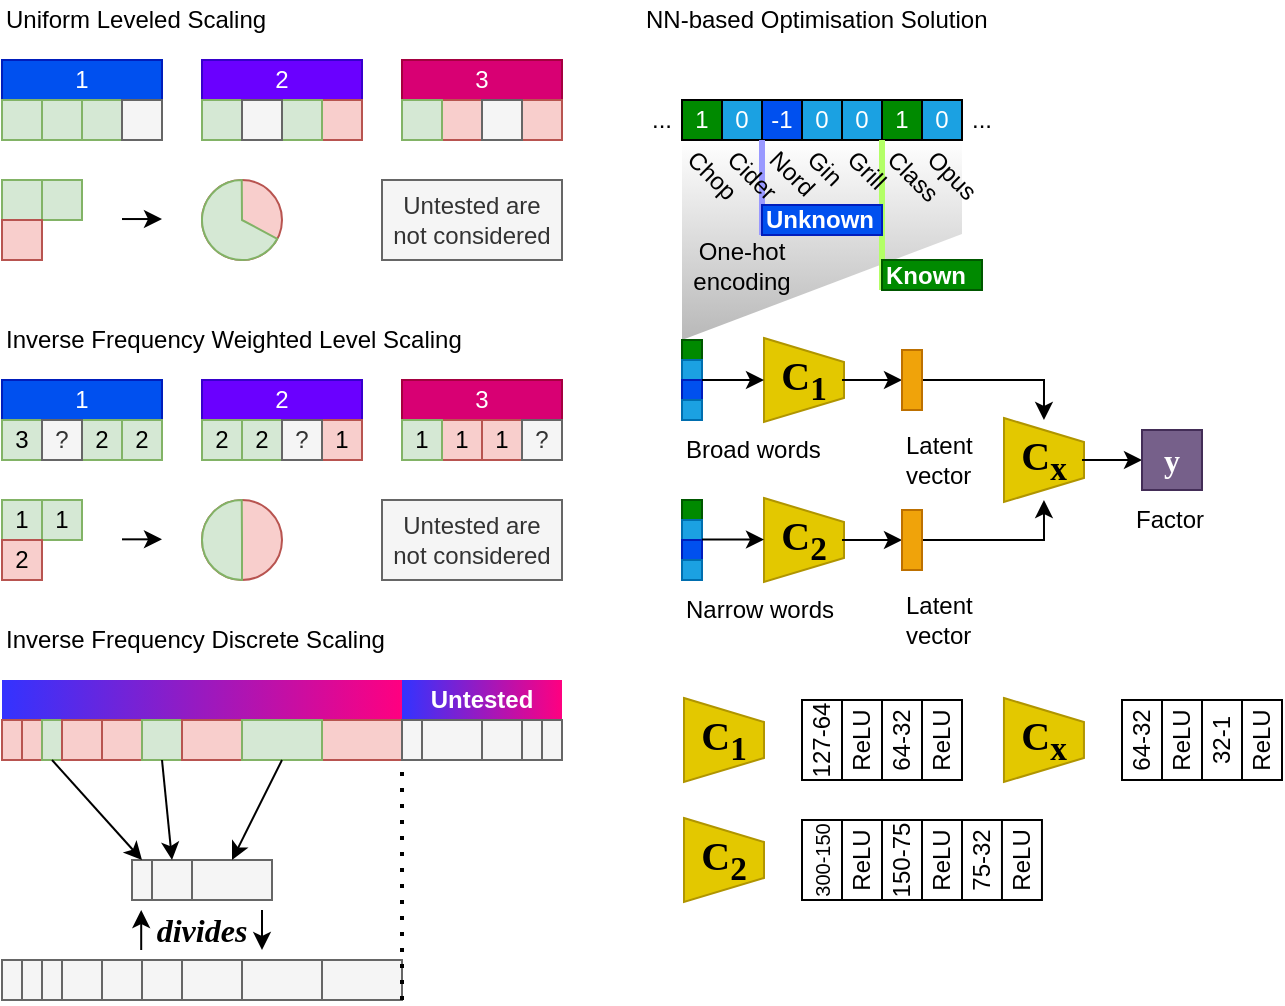 <mxfile version="24.6.4" type="device">
  <diagram name="第 1 页" id="KG_1584yeeTxQOkkxCXQ">
    <mxGraphModel dx="920" dy="827" grid="1" gridSize="10" guides="1" tooltips="1" connect="1" arrows="1" fold="1" page="1" pageScale="1" pageWidth="827" pageHeight="1169" math="0" shadow="0">
      <root>
        <mxCell id="0" />
        <mxCell id="1" parent="0" />
        <mxCell id="JJSterIucT6LG__u00xh-39" value="" style="shape=manualInput;whiteSpace=wrap;html=1;size=53;direction=west;fillColor=default;strokeColor=none;fillStyle=dots;gradientColor=#b8b8b8;gradientDirection=north;" vertex="1" parent="1">
          <mxGeometry x="360" y="80" width="140" height="100" as="geometry" />
        </mxCell>
        <mxCell id="JJSterIucT6LG__u00xh-21" value="" style="rounded=0;whiteSpace=wrap;html=1;gradientColor=#FF0080;gradientDirection=east;fillColor=#3333FF;strokeColor=none;" vertex="1" parent="1">
          <mxGeometry x="220" y="350" width="80" height="20" as="geometry" />
        </mxCell>
        <mxCell id="GWCFRqCWKiFgRtvKcvF--1" value="1" style="rounded=0;whiteSpace=wrap;html=1;fillColor=#0050ef;strokeColor=#001DBC;fontColor=#ffffff;" parent="1" vertex="1">
          <mxGeometry x="20" y="40" width="80" height="20" as="geometry" />
        </mxCell>
        <mxCell id="GWCFRqCWKiFgRtvKcvF--2" value="2" style="rounded=0;whiteSpace=wrap;html=1;fillColor=#6a00ff;strokeColor=#3700CC;fontColor=#ffffff;" parent="1" vertex="1">
          <mxGeometry x="120" y="40" width="80" height="20" as="geometry" />
        </mxCell>
        <mxCell id="GWCFRqCWKiFgRtvKcvF--3" value="3" style="rounded=0;whiteSpace=wrap;html=1;fillColor=#d80073;strokeColor=#A50040;fontColor=#ffffff;" parent="1" vertex="1">
          <mxGeometry x="220" y="40" width="80" height="20" as="geometry" />
        </mxCell>
        <mxCell id="GWCFRqCWKiFgRtvKcvF--4" value="" style="rounded=0;whiteSpace=wrap;html=1;fillColor=#f8cecc;strokeColor=#b85450;" parent="1" vertex="1">
          <mxGeometry x="240" y="60" width="20" height="20" as="geometry" />
        </mxCell>
        <mxCell id="GWCFRqCWKiFgRtvKcvF--6" value="" style="rounded=0;whiteSpace=wrap;html=1;fillColor=#d5e8d4;strokeColor=#82b366;" parent="1" vertex="1">
          <mxGeometry x="20" y="60" width="20" height="20" as="geometry" />
        </mxCell>
        <mxCell id="GWCFRqCWKiFgRtvKcvF--7" value="" style="rounded=0;whiteSpace=wrap;html=1;fillColor=#d5e8d4;strokeColor=#82b366;" parent="1" vertex="1">
          <mxGeometry x="220" y="60" width="20" height="20" as="geometry" />
        </mxCell>
        <mxCell id="GWCFRqCWKiFgRtvKcvF--8" value="" style="rounded=0;whiteSpace=wrap;html=1;fillColor=#f8cecc;strokeColor=#b85450;" parent="1" vertex="1">
          <mxGeometry x="180" y="60" width="20" height="20" as="geometry" />
        </mxCell>
        <mxCell id="GWCFRqCWKiFgRtvKcvF--9" value="" style="rounded=0;whiteSpace=wrap;html=1;fillColor=#d5e8d4;strokeColor=#82b366;" parent="1" vertex="1">
          <mxGeometry x="120" y="60" width="20" height="20" as="geometry" />
        </mxCell>
        <mxCell id="GWCFRqCWKiFgRtvKcvF--10" value="" style="rounded=0;whiteSpace=wrap;html=1;fillColor=#d5e8d4;strokeColor=#82b366;" parent="1" vertex="1">
          <mxGeometry x="160" y="60" width="20" height="20" as="geometry" />
        </mxCell>
        <mxCell id="GWCFRqCWKiFgRtvKcvF--12" value="" style="rounded=0;whiteSpace=wrap;html=1;fillColor=#f8cecc;strokeColor=#b85450;" parent="1" vertex="1">
          <mxGeometry x="280" y="60" width="20" height="20" as="geometry" />
        </mxCell>
        <mxCell id="GWCFRqCWKiFgRtvKcvF--13" value="" style="rounded=0;whiteSpace=wrap;html=1;fillColor=#d5e8d4;strokeColor=#82b366;" parent="1" vertex="1">
          <mxGeometry x="40" y="60" width="20" height="20" as="geometry" />
        </mxCell>
        <mxCell id="GWCFRqCWKiFgRtvKcvF--14" value="" style="rounded=0;whiteSpace=wrap;html=1;fillColor=#d5e8d4;strokeColor=#82b366;" parent="1" vertex="1">
          <mxGeometry x="60" y="60" width="20" height="20" as="geometry" />
        </mxCell>
        <mxCell id="GWCFRqCWKiFgRtvKcvF--15" value="" style="rounded=0;whiteSpace=wrap;html=1;fillColor=#d5e8d4;strokeColor=#82b366;" parent="1" vertex="1">
          <mxGeometry x="20" y="100" width="20" height="20" as="geometry" />
        </mxCell>
        <mxCell id="GWCFRqCWKiFgRtvKcvF--18" value="" style="rounded=0;whiteSpace=wrap;html=1;fillColor=#d5e8d4;strokeColor=#82b366;" parent="1" vertex="1">
          <mxGeometry x="40" y="100" width="20" height="20" as="geometry" />
        </mxCell>
        <mxCell id="GWCFRqCWKiFgRtvKcvF--16" value="" style="rounded=0;whiteSpace=wrap;html=1;fillColor=#f8cecc;strokeColor=#b85450;" parent="1" vertex="1">
          <mxGeometry x="20" y="120" width="20" height="20" as="geometry" />
        </mxCell>
        <mxCell id="GWCFRqCWKiFgRtvKcvF--19" value="" style="endArrow=classic;html=1;rounded=0;" parent="1" edge="1">
          <mxGeometry width="50" height="50" relative="1" as="geometry">
            <mxPoint x="80" y="119.52" as="sourcePoint" />
            <mxPoint x="100" y="119.52" as="targetPoint" />
          </mxGeometry>
        </mxCell>
        <mxCell id="GWCFRqCWKiFgRtvKcvF--22" value="" style="ellipse;whiteSpace=wrap;html=1;aspect=fixed;fillColor=#f8cecc;strokeColor=#b85450;" parent="1" vertex="1">
          <mxGeometry x="120" y="100" width="40" height="40" as="geometry" />
        </mxCell>
        <mxCell id="GWCFRqCWKiFgRtvKcvF--23" value="" style="verticalLabelPosition=bottom;verticalAlign=top;html=1;shape=mxgraph.basic.pie;startAngle=0.203;endAngle=0.874;fillColor=#d5e8d4;strokeColor=#82b366;rotation=45;" parent="1" vertex="1">
          <mxGeometry x="120" y="100" width="40" height="40" as="geometry" />
        </mxCell>
        <mxCell id="GWCFRqCWKiFgRtvKcvF--24" value="1" style="rounded=0;whiteSpace=wrap;html=1;fillColor=#d5e8d4;strokeColor=#82b366;" parent="1" vertex="1">
          <mxGeometry x="20" y="260" width="20" height="20" as="geometry" />
        </mxCell>
        <mxCell id="GWCFRqCWKiFgRtvKcvF--25" value="1" style="rounded=0;whiteSpace=wrap;html=1;fillColor=#d5e8d4;strokeColor=#82b366;" parent="1" vertex="1">
          <mxGeometry x="40" y="260" width="20" height="20" as="geometry" />
        </mxCell>
        <mxCell id="GWCFRqCWKiFgRtvKcvF--26" value="2" style="rounded=0;whiteSpace=wrap;html=1;fillColor=#f8cecc;strokeColor=#b85450;" parent="1" vertex="1">
          <mxGeometry x="20" y="280" width="20" height="20" as="geometry" />
        </mxCell>
        <mxCell id="GWCFRqCWKiFgRtvKcvF--27" value="" style="endArrow=classic;html=1;rounded=0;" parent="1" edge="1">
          <mxGeometry width="50" height="50" relative="1" as="geometry">
            <mxPoint x="80" y="279.67" as="sourcePoint" />
            <mxPoint x="100" y="279.67" as="targetPoint" />
          </mxGeometry>
        </mxCell>
        <mxCell id="GWCFRqCWKiFgRtvKcvF--29" value="" style="ellipse;whiteSpace=wrap;html=1;aspect=fixed;fillColor=#f8cecc;strokeColor=#b85450;" parent="1" vertex="1">
          <mxGeometry x="120" y="260" width="40" height="40" as="geometry" />
        </mxCell>
        <mxCell id="GWCFRqCWKiFgRtvKcvF--30" value="" style="verticalLabelPosition=bottom;verticalAlign=top;html=1;shape=mxgraph.basic.pie;startAngle=0.375;endAngle=0.874;fillColor=#d5e8d4;strokeColor=#82b366;rotation=45;" parent="1" vertex="1">
          <mxGeometry x="120" y="260" width="40" height="40" as="geometry" />
        </mxCell>
        <mxCell id="GWCFRqCWKiFgRtvKcvF--32" value="1" style="rounded=0;whiteSpace=wrap;html=1;fillColor=#0050ef;strokeColor=#001DBC;fontColor=#ffffff;" parent="1" vertex="1">
          <mxGeometry x="20" y="200" width="80" height="20" as="geometry" />
        </mxCell>
        <mxCell id="GWCFRqCWKiFgRtvKcvF--33" value="2" style="rounded=0;whiteSpace=wrap;html=1;fillColor=#6a00ff;strokeColor=#3700CC;fontColor=#ffffff;" parent="1" vertex="1">
          <mxGeometry x="120" y="200" width="80" height="20" as="geometry" />
        </mxCell>
        <mxCell id="GWCFRqCWKiFgRtvKcvF--34" value="3" style="rounded=0;whiteSpace=wrap;html=1;fillColor=#d80073;strokeColor=#A50040;fontColor=#ffffff;" parent="1" vertex="1">
          <mxGeometry x="220" y="200" width="80" height="20" as="geometry" />
        </mxCell>
        <mxCell id="GWCFRqCWKiFgRtvKcvF--35" value="1" style="rounded=0;whiteSpace=wrap;html=1;fillColor=#f8cecc;strokeColor=#b85450;" parent="1" vertex="1">
          <mxGeometry x="240" y="220" width="20" height="20" as="geometry" />
        </mxCell>
        <mxCell id="GWCFRqCWKiFgRtvKcvF--36" value="3" style="rounded=0;whiteSpace=wrap;html=1;fillColor=#d5e8d4;strokeColor=#82b366;" parent="1" vertex="1">
          <mxGeometry x="20" y="220" width="20" height="20" as="geometry" />
        </mxCell>
        <mxCell id="GWCFRqCWKiFgRtvKcvF--37" value="1" style="rounded=0;whiteSpace=wrap;html=1;fillColor=#d5e8d4;strokeColor=#82b366;" parent="1" vertex="1">
          <mxGeometry x="220" y="220" width="20" height="20" as="geometry" />
        </mxCell>
        <mxCell id="GWCFRqCWKiFgRtvKcvF--38" value="1" style="rounded=0;whiteSpace=wrap;html=1;fillColor=#f8cecc;strokeColor=#b85450;" parent="1" vertex="1">
          <mxGeometry x="180" y="220" width="20" height="20" as="geometry" />
        </mxCell>
        <mxCell id="GWCFRqCWKiFgRtvKcvF--39" value="2" style="rounded=0;whiteSpace=wrap;html=1;fillColor=#d5e8d4;strokeColor=#82b366;" parent="1" vertex="1">
          <mxGeometry x="120" y="220" width="20" height="20" as="geometry" />
        </mxCell>
        <mxCell id="GWCFRqCWKiFgRtvKcvF--40" value="2" style="rounded=0;whiteSpace=wrap;html=1;fillColor=#d5e8d4;strokeColor=#82b366;" parent="1" vertex="1">
          <mxGeometry x="140" y="220" width="20" height="20" as="geometry" />
        </mxCell>
        <mxCell id="GWCFRqCWKiFgRtvKcvF--41" value="1" style="rounded=0;whiteSpace=wrap;html=1;fillColor=#f8cecc;strokeColor=#b85450;" parent="1" vertex="1">
          <mxGeometry x="260" y="220" width="20" height="20" as="geometry" />
        </mxCell>
        <mxCell id="GWCFRqCWKiFgRtvKcvF--42" value="2" style="rounded=0;whiteSpace=wrap;html=1;fillColor=#d5e8d4;strokeColor=#82b366;" parent="1" vertex="1">
          <mxGeometry x="60" y="220" width="20" height="20" as="geometry" />
        </mxCell>
        <mxCell id="GWCFRqCWKiFgRtvKcvF--43" value="2" style="rounded=0;whiteSpace=wrap;html=1;fillColor=#d5e8d4;strokeColor=#82b366;" parent="1" vertex="1">
          <mxGeometry x="80" y="220" width="20" height="20" as="geometry" />
        </mxCell>
        <mxCell id="GWCFRqCWKiFgRtvKcvF--50" value="Uniform Leveled Scaling" style="text;html=1;align=left;verticalAlign=middle;whiteSpace=wrap;rounded=0;" parent="1" vertex="1">
          <mxGeometry x="20" y="10" width="280" height="20" as="geometry" />
        </mxCell>
        <mxCell id="GWCFRqCWKiFgRtvKcvF--51" value="Inverse Frequency Weighted Level Scaling" style="text;html=1;align=left;verticalAlign=middle;whiteSpace=wrap;rounded=0;fillColor=none;" parent="1" vertex="1">
          <mxGeometry x="20" y="170" width="280" height="20" as="geometry" />
        </mxCell>
        <mxCell id="GWCFRqCWKiFgRtvKcvF--56" value="Inverse Frequency Discrete Scaling" style="text;html=1;align=left;verticalAlign=middle;whiteSpace=wrap;rounded=0;" parent="1" vertex="1">
          <mxGeometry x="20" y="320" width="280" height="20" as="geometry" />
        </mxCell>
        <mxCell id="GWCFRqCWKiFgRtvKcvF--57" value="" style="rounded=0;whiteSpace=wrap;html=1;gradientColor=#FF0080;gradientDirection=east;fillColor=#3333FF;strokeColor=none;" parent="1" vertex="1">
          <mxGeometry x="20" y="350" width="200" height="20" as="geometry" />
        </mxCell>
        <mxCell id="GWCFRqCWKiFgRtvKcvF--58" value="" style="rounded=0;whiteSpace=wrap;html=1;fillColor=#f8cecc;strokeColor=#b85450;" parent="1" vertex="1">
          <mxGeometry x="20" y="370" width="10" height="20" as="geometry" />
        </mxCell>
        <mxCell id="GWCFRqCWKiFgRtvKcvF--59" value="" style="rounded=0;whiteSpace=wrap;html=1;fillColor=#f8cecc;strokeColor=#b85450;" parent="1" vertex="1">
          <mxGeometry x="30" y="370" width="10" height="20" as="geometry" />
        </mxCell>
        <mxCell id="GWCFRqCWKiFgRtvKcvF--60" value="" style="rounded=0;whiteSpace=wrap;html=1;fillColor=#f8cecc;strokeColor=#b85450;" parent="1" vertex="1">
          <mxGeometry x="180" y="370" width="40" height="20" as="geometry" />
        </mxCell>
        <mxCell id="GWCFRqCWKiFgRtvKcvF--61" value="" style="rounded=0;whiteSpace=wrap;html=1;fillColor=#d5e8d4;strokeColor=#82b366;" parent="1" vertex="1">
          <mxGeometry x="40" y="370" width="10" height="20" as="geometry" />
        </mxCell>
        <mxCell id="GWCFRqCWKiFgRtvKcvF--62" value="" style="rounded=0;whiteSpace=wrap;html=1;fillColor=#f8cecc;strokeColor=#b85450;" parent="1" vertex="1">
          <mxGeometry x="50" y="370" width="20" height="20" as="geometry" />
        </mxCell>
        <mxCell id="GWCFRqCWKiFgRtvKcvF--63" value="" style="rounded=0;whiteSpace=wrap;html=1;fillColor=#f8cecc;strokeColor=#b85450;" parent="1" vertex="1">
          <mxGeometry x="70" y="370" width="20" height="20" as="geometry" />
        </mxCell>
        <mxCell id="GWCFRqCWKiFgRtvKcvF--64" value="" style="rounded=0;whiteSpace=wrap;html=1;fillColor=#d5e8d4;strokeColor=#82b366;" parent="1" vertex="1">
          <mxGeometry x="90" y="370" width="20" height="20" as="geometry" />
        </mxCell>
        <mxCell id="GWCFRqCWKiFgRtvKcvF--65" value="" style="rounded=0;whiteSpace=wrap;html=1;fillColor=#f8cecc;strokeColor=#b85450;" parent="1" vertex="1">
          <mxGeometry x="110" y="370" width="30" height="20" as="geometry" />
        </mxCell>
        <mxCell id="GWCFRqCWKiFgRtvKcvF--66" value="" style="rounded=0;whiteSpace=wrap;html=1;fillColor=#d5e8d4;strokeColor=#82b366;" parent="1" vertex="1">
          <mxGeometry x="140" y="370" width="40" height="20" as="geometry" />
        </mxCell>
        <mxCell id="GWCFRqCWKiFgRtvKcvF--69" value="" style="rounded=0;whiteSpace=wrap;html=1;fillColor=#f5f5f5;fontColor=#333333;strokeColor=#666666;" parent="1" vertex="1">
          <mxGeometry x="85" y="440" width="10" height="20" as="geometry" />
        </mxCell>
        <mxCell id="GWCFRqCWKiFgRtvKcvF--70" value="" style="rounded=0;whiteSpace=wrap;html=1;fillColor=#f5f5f5;fontColor=#333333;strokeColor=#666666;" parent="1" vertex="1">
          <mxGeometry x="95" y="440" width="20" height="20" as="geometry" />
        </mxCell>
        <mxCell id="GWCFRqCWKiFgRtvKcvF--71" value="" style="rounded=0;whiteSpace=wrap;html=1;fillColor=#f5f5f5;fontColor=#333333;strokeColor=#666666;" parent="1" vertex="1">
          <mxGeometry x="115" y="440" width="40" height="20" as="geometry" />
        </mxCell>
        <mxCell id="GWCFRqCWKiFgRtvKcvF--72" value="divides" style="text;html=1;align=center;verticalAlign=middle;whiteSpace=wrap;rounded=0;fontStyle=3;fontFamily=Times New Roman;fontSize=16;" parent="1" vertex="1">
          <mxGeometry x="100" y="460" width="40" height="30" as="geometry" />
        </mxCell>
        <mxCell id="GWCFRqCWKiFgRtvKcvF--73" value="" style="rounded=0;whiteSpace=wrap;html=1;fillColor=#f5f5f5;fontColor=#333333;strokeColor=#666666;" parent="1" vertex="1">
          <mxGeometry x="20" y="490" width="10" height="20" as="geometry" />
        </mxCell>
        <mxCell id="GWCFRqCWKiFgRtvKcvF--74" value="" style="rounded=0;whiteSpace=wrap;html=1;fillColor=#f5f5f5;fontColor=#333333;strokeColor=#666666;" parent="1" vertex="1">
          <mxGeometry x="30" y="490" width="10" height="20" as="geometry" />
        </mxCell>
        <mxCell id="GWCFRqCWKiFgRtvKcvF--75" value="" style="rounded=0;whiteSpace=wrap;html=1;fillColor=#f5f5f5;fontColor=#333333;strokeColor=#666666;" parent="1" vertex="1">
          <mxGeometry x="180" y="490" width="40" height="20" as="geometry" />
        </mxCell>
        <mxCell id="GWCFRqCWKiFgRtvKcvF--76" value="" style="rounded=0;whiteSpace=wrap;html=1;fillColor=#f5f5f5;fontColor=#333333;strokeColor=#666666;" parent="1" vertex="1">
          <mxGeometry x="40" y="490" width="10" height="20" as="geometry" />
        </mxCell>
        <mxCell id="GWCFRqCWKiFgRtvKcvF--77" value="" style="rounded=0;whiteSpace=wrap;html=1;fillColor=#f5f5f5;fontColor=#333333;strokeColor=#666666;" parent="1" vertex="1">
          <mxGeometry x="50" y="490" width="20" height="20" as="geometry" />
        </mxCell>
        <mxCell id="GWCFRqCWKiFgRtvKcvF--78" value="" style="rounded=0;whiteSpace=wrap;html=1;fillColor=#f5f5f5;fontColor=#333333;strokeColor=#666666;" parent="1" vertex="1">
          <mxGeometry x="70" y="490" width="20" height="20" as="geometry" />
        </mxCell>
        <mxCell id="GWCFRqCWKiFgRtvKcvF--79" value="" style="rounded=0;whiteSpace=wrap;html=1;fillColor=#f5f5f5;fontColor=#333333;strokeColor=#666666;" parent="1" vertex="1">
          <mxGeometry x="90" y="490" width="20" height="20" as="geometry" />
        </mxCell>
        <mxCell id="GWCFRqCWKiFgRtvKcvF--80" value="" style="rounded=0;whiteSpace=wrap;html=1;fillColor=#f5f5f5;fontColor=#333333;strokeColor=#666666;" parent="1" vertex="1">
          <mxGeometry x="110" y="490" width="30" height="20" as="geometry" />
        </mxCell>
        <mxCell id="GWCFRqCWKiFgRtvKcvF--81" value="" style="rounded=0;whiteSpace=wrap;html=1;fillColor=#f5f5f5;fontColor=#333333;strokeColor=#666666;" parent="1" vertex="1">
          <mxGeometry x="140" y="490" width="40" height="20" as="geometry" />
        </mxCell>
        <mxCell id="GWCFRqCWKiFgRtvKcvF--83" value="" style="endArrow=classic;html=1;rounded=0;exitX=0.5;exitY=1;exitDx=0;exitDy=0;entryX=0.5;entryY=0;entryDx=0;entryDy=0;" parent="1" source="GWCFRqCWKiFgRtvKcvF--61" target="GWCFRqCWKiFgRtvKcvF--69" edge="1">
          <mxGeometry width="50" height="50" relative="1" as="geometry">
            <mxPoint x="60" y="450" as="sourcePoint" />
            <mxPoint x="110" y="400" as="targetPoint" />
          </mxGeometry>
        </mxCell>
        <mxCell id="GWCFRqCWKiFgRtvKcvF--84" value="" style="endArrow=classic;html=1;rounded=0;exitX=0.5;exitY=1;exitDx=0;exitDy=0;entryX=0.5;entryY=0;entryDx=0;entryDy=0;" parent="1" source="GWCFRqCWKiFgRtvKcvF--64" target="GWCFRqCWKiFgRtvKcvF--70" edge="1">
          <mxGeometry width="50" height="50" relative="1" as="geometry">
            <mxPoint x="140" y="460" as="sourcePoint" />
            <mxPoint x="190" y="410" as="targetPoint" />
          </mxGeometry>
        </mxCell>
        <mxCell id="GWCFRqCWKiFgRtvKcvF--85" value="" style="endArrow=classic;html=1;rounded=0;exitX=0.5;exitY=1;exitDx=0;exitDy=0;entryX=0.5;entryY=0;entryDx=0;entryDy=0;" parent="1" source="GWCFRqCWKiFgRtvKcvF--66" target="GWCFRqCWKiFgRtvKcvF--71" edge="1">
          <mxGeometry width="50" height="50" relative="1" as="geometry">
            <mxPoint x="210" y="470" as="sourcePoint" />
            <mxPoint x="260" y="420" as="targetPoint" />
          </mxGeometry>
        </mxCell>
        <mxCell id="GWCFRqCWKiFgRtvKcvF--86" value="" style="endArrow=classic;html=1;rounded=0;" parent="1" edge="1">
          <mxGeometry width="50" height="50" relative="1" as="geometry">
            <mxPoint x="89.6" y="485" as="sourcePoint" />
            <mxPoint x="89.6" y="465" as="targetPoint" />
          </mxGeometry>
        </mxCell>
        <mxCell id="GWCFRqCWKiFgRtvKcvF--87" value="" style="endArrow=classic;html=1;rounded=0;" parent="1" edge="1">
          <mxGeometry width="50" height="50" relative="1" as="geometry">
            <mxPoint x="150" y="465" as="sourcePoint" />
            <mxPoint x="150" y="485" as="targetPoint" />
          </mxGeometry>
        </mxCell>
        <mxCell id="JJSterIucT6LG__u00xh-1" value="" style="rounded=0;whiteSpace=wrap;html=1;fillColor=#f5f5f5;fontColor=#333333;strokeColor=#666666;" vertex="1" parent="1">
          <mxGeometry x="80" y="60" width="20" height="20" as="geometry" />
        </mxCell>
        <mxCell id="JJSterIucT6LG__u00xh-2" value="" style="rounded=0;whiteSpace=wrap;html=1;fillColor=#f5f5f5;fontColor=#333333;strokeColor=#666666;" vertex="1" parent="1">
          <mxGeometry x="140" y="60" width="20" height="20" as="geometry" />
        </mxCell>
        <mxCell id="JJSterIucT6LG__u00xh-3" value="" style="rounded=0;whiteSpace=wrap;html=1;fillColor=#f5f5f5;fontColor=#333333;strokeColor=#666666;" vertex="1" parent="1">
          <mxGeometry x="260" y="60" width="20" height="20" as="geometry" />
        </mxCell>
        <mxCell id="JJSterIucT6LG__u00xh-6" value="?" style="rounded=0;whiteSpace=wrap;html=1;fillColor=#f5f5f5;fontColor=#333333;strokeColor=#666666;" vertex="1" parent="1">
          <mxGeometry x="40" y="220" width="20" height="20" as="geometry" />
        </mxCell>
        <mxCell id="JJSterIucT6LG__u00xh-7" value="?" style="rounded=0;whiteSpace=wrap;html=1;fillColor=#f5f5f5;fontColor=#333333;strokeColor=#666666;" vertex="1" parent="1">
          <mxGeometry x="160" y="220" width="20" height="20" as="geometry" />
        </mxCell>
        <mxCell id="JJSterIucT6LG__u00xh-8" value="?" style="rounded=0;whiteSpace=wrap;html=1;fillColor=#f5f5f5;fontColor=#333333;strokeColor=#666666;" vertex="1" parent="1">
          <mxGeometry x="280" y="220" width="20" height="20" as="geometry" />
        </mxCell>
        <mxCell id="JJSterIucT6LG__u00xh-9" value="Untested are not considered" style="rounded=0;whiteSpace=wrap;html=1;fillColor=#f5f5f5;fontColor=#333333;strokeColor=#666666;" vertex="1" parent="1">
          <mxGeometry x="210" y="100" width="90" height="40" as="geometry" />
        </mxCell>
        <mxCell id="JJSterIucT6LG__u00xh-10" value="Untested are not considered" style="rounded=0;whiteSpace=wrap;html=1;fillColor=#f5f5f5;fontColor=#333333;strokeColor=#666666;" vertex="1" parent="1">
          <mxGeometry x="210" y="260" width="90" height="40" as="geometry" />
        </mxCell>
        <mxCell id="JJSterIucT6LG__u00xh-11" value="" style="rounded=0;whiteSpace=wrap;html=1;fillColor=#f5f5f5;fontColor=#333333;strokeColor=#666666;" vertex="1" parent="1">
          <mxGeometry x="230" y="370" width="30" height="20" as="geometry" />
        </mxCell>
        <mxCell id="JJSterIucT6LG__u00xh-13" value="" style="rounded=0;whiteSpace=wrap;html=1;fillColor=#f5f5f5;fontColor=#333333;strokeColor=#666666;" vertex="1" parent="1">
          <mxGeometry x="260" y="370" width="20" height="20" as="geometry" />
        </mxCell>
        <mxCell id="JJSterIucT6LG__u00xh-14" value="" style="rounded=0;whiteSpace=wrap;html=1;fillColor=#f5f5f5;fontColor=#333333;strokeColor=#666666;" vertex="1" parent="1">
          <mxGeometry x="220" y="370" width="10" height="20" as="geometry" />
        </mxCell>
        <mxCell id="JJSterIucT6LG__u00xh-15" value="" style="rounded=0;whiteSpace=wrap;html=1;fillColor=#f5f5f5;fontColor=#333333;strokeColor=#666666;" vertex="1" parent="1">
          <mxGeometry x="280" y="370" width="10" height="20" as="geometry" />
        </mxCell>
        <mxCell id="JJSterIucT6LG__u00xh-16" value="" style="rounded=0;whiteSpace=wrap;html=1;fillColor=#f5f5f5;fontColor=#333333;strokeColor=#666666;" vertex="1" parent="1">
          <mxGeometry x="290" y="370" width="10" height="20" as="geometry" />
        </mxCell>
        <mxCell id="JJSterIucT6LG__u00xh-18" value="Untested" style="text;html=1;align=center;verticalAlign=middle;whiteSpace=wrap;rounded=0;fontStyle=1;fontColor=#FFFFFF;" vertex="1" parent="1">
          <mxGeometry x="220" y="350" width="80" height="20" as="geometry" />
        </mxCell>
        <mxCell id="JJSterIucT6LG__u00xh-19" value="" style="endArrow=none;dashed=1;html=1;dashPattern=1 3;strokeWidth=2;rounded=0;entryX=0;entryY=1;entryDx=0;entryDy=0;" edge="1" parent="1" target="JJSterIucT6LG__u00xh-14">
          <mxGeometry width="50" height="50" relative="1" as="geometry">
            <mxPoint x="220" y="510" as="sourcePoint" />
            <mxPoint x="300" y="510" as="targetPoint" />
          </mxGeometry>
        </mxCell>
        <mxCell id="JJSterIucT6LG__u00xh-20" value="NN-based Optimisation Solution" style="text;html=1;align=left;verticalAlign=middle;whiteSpace=wrap;rounded=0;" vertex="1" parent="1">
          <mxGeometry x="340" y="10" width="210" height="20" as="geometry" />
        </mxCell>
        <mxCell id="JJSterIucT6LG__u00xh-22" value="1" style="rounded=0;whiteSpace=wrap;html=1;fillColor=#008a00;fontColor=#ffffff;strokeColor=default;" vertex="1" parent="1">
          <mxGeometry x="360" y="60" width="20" height="20" as="geometry" />
        </mxCell>
        <mxCell id="JJSterIucT6LG__u00xh-23" value="0" style="rounded=0;whiteSpace=wrap;html=1;fillColor=#1ba1e2;fontColor=#ffffff;strokeColor=default;" vertex="1" parent="1">
          <mxGeometry x="380" y="60" width="20" height="20" as="geometry" />
        </mxCell>
        <mxCell id="JJSterIucT6LG__u00xh-24" value="-1" style="rounded=0;whiteSpace=wrap;html=1;fillColor=#0050ef;fontColor=#ffffff;strokeColor=default;" vertex="1" parent="1">
          <mxGeometry x="400" y="60" width="20" height="20" as="geometry" />
        </mxCell>
        <mxCell id="JJSterIucT6LG__u00xh-25" value="0" style="rounded=0;whiteSpace=wrap;html=1;fillColor=#1ba1e2;fontColor=#ffffff;strokeColor=default;" vertex="1" parent="1">
          <mxGeometry x="420" y="60" width="20" height="20" as="geometry" />
        </mxCell>
        <mxCell id="JJSterIucT6LG__u00xh-26" value="0" style="rounded=0;whiteSpace=wrap;html=1;fillColor=#1ba1e2;fontColor=#ffffff;strokeColor=default;" vertex="1" parent="1">
          <mxGeometry x="440" y="60" width="20" height="20" as="geometry" />
        </mxCell>
        <mxCell id="JJSterIucT6LG__u00xh-27" value="1" style="rounded=0;whiteSpace=wrap;html=1;fillColor=#008a00;fontColor=#ffffff;strokeColor=default;" vertex="1" parent="1">
          <mxGeometry x="460" y="60" width="20" height="20" as="geometry" />
        </mxCell>
        <mxCell id="JJSterIucT6LG__u00xh-28" value="0" style="rounded=0;whiteSpace=wrap;html=1;fillColor=#1ba1e2;fontColor=#ffffff;strokeColor=default;" vertex="1" parent="1">
          <mxGeometry x="480" y="60" width="20" height="20" as="geometry" />
        </mxCell>
        <mxCell id="JJSterIucT6LG__u00xh-29" value="..." style="text;html=1;align=center;verticalAlign=middle;whiteSpace=wrap;rounded=0;" vertex="1" parent="1">
          <mxGeometry x="340" y="60" width="20" height="20" as="geometry" />
        </mxCell>
        <mxCell id="JJSterIucT6LG__u00xh-30" value="..." style="text;html=1;align=center;verticalAlign=middle;whiteSpace=wrap;rounded=0;" vertex="1" parent="1">
          <mxGeometry x="500" y="60" width="20" height="20" as="geometry" />
        </mxCell>
        <mxCell id="JJSterIucT6LG__u00xh-31" value="Chop" style="text;html=1;align=left;verticalAlign=middle;whiteSpace=wrap;rounded=0;rotation=45;" vertex="1" parent="1">
          <mxGeometry x="357.95" y="92.93" width="40" height="15" as="geometry" />
        </mxCell>
        <mxCell id="JJSterIucT6LG__u00xh-33" value="Nord" style="text;html=1;align=left;verticalAlign=middle;whiteSpace=wrap;rounded=0;rotation=45;" vertex="1" parent="1">
          <mxGeometry x="399.1" y="92.58" width="39" height="15" as="geometry" />
        </mxCell>
        <mxCell id="JJSterIucT6LG__u00xh-34" value="Gin" style="text;html=1;align=left;verticalAlign=middle;whiteSpace=wrap;rounded=0;rotation=45;" vertex="1" parent="1">
          <mxGeometry x="417.95" y="92.93" width="40" height="15" as="geometry" />
        </mxCell>
        <mxCell id="JJSterIucT6LG__u00xh-36" value="Class" style="text;html=1;align=left;verticalAlign=middle;whiteSpace=wrap;rounded=0;rotation=45;" vertex="1" parent="1">
          <mxGeometry x="457.95" y="92.93" width="40" height="15" as="geometry" />
        </mxCell>
        <mxCell id="JJSterIucT6LG__u00xh-37" value="Opus" style="text;html=1;align=left;verticalAlign=middle;whiteSpace=wrap;rounded=0;rotation=45;" vertex="1" parent="1">
          <mxGeometry x="477.95" y="92.93" width="40" height="15" as="geometry" />
        </mxCell>
        <mxCell id="JJSterIucT6LG__u00xh-44" value="" style="group" vertex="1" connectable="0" parent="1">
          <mxGeometry x="360" y="180" width="10" height="40" as="geometry" />
        </mxCell>
        <mxCell id="JJSterIucT6LG__u00xh-40" value="" style="rounded=0;whiteSpace=wrap;html=1;fillColor=#008a00;fontColor=#ffffff;strokeColor=#005700;" vertex="1" parent="JJSterIucT6LG__u00xh-44">
          <mxGeometry width="10" height="10" as="geometry" />
        </mxCell>
        <mxCell id="JJSterIucT6LG__u00xh-41" value="" style="rounded=0;whiteSpace=wrap;html=1;fillColor=#1ba1e2;fontColor=#ffffff;strokeColor=#006EAF;" vertex="1" parent="JJSterIucT6LG__u00xh-44">
          <mxGeometry y="10" width="10" height="10" as="geometry" />
        </mxCell>
        <mxCell id="JJSterIucT6LG__u00xh-42" value="" style="rounded=0;whiteSpace=wrap;html=1;fillColor=#0050ef;fontColor=#ffffff;strokeColor=#001DBC;" vertex="1" parent="JJSterIucT6LG__u00xh-44">
          <mxGeometry y="20" width="10" height="10" as="geometry" />
        </mxCell>
        <mxCell id="JJSterIucT6LG__u00xh-43" value="" style="rounded=0;whiteSpace=wrap;html=1;fillColor=#1ba1e2;fontColor=#ffffff;strokeColor=#006EAF;" vertex="1" parent="JJSterIucT6LG__u00xh-44">
          <mxGeometry y="30" width="10" height="10" as="geometry" />
        </mxCell>
        <mxCell id="JJSterIucT6LG__u00xh-45" value="" style="group" vertex="1" connectable="0" parent="1">
          <mxGeometry x="360" y="260" width="10" height="40" as="geometry" />
        </mxCell>
        <mxCell id="JJSterIucT6LG__u00xh-46" value="" style="rounded=0;whiteSpace=wrap;html=1;fillColor=#008a00;fontColor=#ffffff;strokeColor=#005700;" vertex="1" parent="JJSterIucT6LG__u00xh-45">
          <mxGeometry width="10" height="10" as="geometry" />
        </mxCell>
        <mxCell id="JJSterIucT6LG__u00xh-47" value="" style="rounded=0;whiteSpace=wrap;html=1;fillColor=#1ba1e2;fontColor=#ffffff;strokeColor=#006EAF;" vertex="1" parent="JJSterIucT6LG__u00xh-45">
          <mxGeometry y="10" width="10" height="10" as="geometry" />
        </mxCell>
        <mxCell id="JJSterIucT6LG__u00xh-48" value="" style="rounded=0;whiteSpace=wrap;html=1;fillColor=#0050ef;fontColor=#ffffff;strokeColor=#001DBC;" vertex="1" parent="JJSterIucT6LG__u00xh-45">
          <mxGeometry y="20" width="10" height="10" as="geometry" />
        </mxCell>
        <mxCell id="JJSterIucT6LG__u00xh-49" value="" style="rounded=0;whiteSpace=wrap;html=1;fillColor=#1ba1e2;fontColor=#ffffff;strokeColor=#006EAF;" vertex="1" parent="JJSterIucT6LG__u00xh-45">
          <mxGeometry y="30" width="10" height="10" as="geometry" />
        </mxCell>
        <mxCell id="JJSterIucT6LG__u00xh-51" value="One-hot encoding" style="text;html=1;align=center;verticalAlign=middle;whiteSpace=wrap;rounded=0;" vertex="1" parent="1">
          <mxGeometry x="365" y="130" width="50" height="25" as="geometry" />
        </mxCell>
        <mxCell id="JJSterIucT6LG__u00xh-54" value="" style="endArrow=none;html=1;strokeWidth=3;rounded=0;entryX=1;entryY=1;entryDx=0;entryDy=0;exitX=0;exitY=1;exitDx=0;exitDy=0;fillColor=#0050ef;strokeColor=#9999FF;" edge="1" parent="1" source="JJSterIucT6LG__u00xh-53" target="JJSterIucT6LG__u00xh-23">
          <mxGeometry width="50" height="50" relative="1" as="geometry">
            <mxPoint x="400" y="120" as="sourcePoint" />
            <mxPoint x="450" y="160" as="targetPoint" />
          </mxGeometry>
        </mxCell>
        <mxCell id="JJSterIucT6LG__u00xh-32" value="Cider" style="text;html=1;align=left;verticalAlign=middle;whiteSpace=wrap;rounded=0;rotation=45;" vertex="1" parent="1">
          <mxGeometry x="377.95" y="92.93" width="40" height="15" as="geometry" />
        </mxCell>
        <mxCell id="JJSterIucT6LG__u00xh-56" value="" style="endArrow=none;html=1;rounded=0;entryX=0;entryY=1;entryDx=0;entryDy=0;exitX=0;exitY=1;exitDx=0;exitDy=0;fillColor=#60a917;strokeColor=#B3FF66;strokeWidth=3;" edge="1" parent="1" source="JJSterIucT6LG__u00xh-52" target="JJSterIucT6LG__u00xh-27">
          <mxGeometry width="50" height="50" relative="1" as="geometry">
            <mxPoint x="450" y="210" as="sourcePoint" />
            <mxPoint x="500" y="160" as="targetPoint" />
          </mxGeometry>
        </mxCell>
        <mxCell id="JJSterIucT6LG__u00xh-35" value="Grill" style="text;html=1;align=left;verticalAlign=middle;whiteSpace=wrap;rounded=0;rotation=45;" vertex="1" parent="1">
          <mxGeometry x="437.95" y="92.93" width="40" height="15" as="geometry" />
        </mxCell>
        <mxCell id="JJSterIucT6LG__u00xh-53" value="Unknown" style="text;html=1;align=left;verticalAlign=middle;whiteSpace=wrap;rounded=0;fontStyle=1;fontColor=#ffffff;fillColor=#0050ef;strokeColor=#001DBC;" vertex="1" parent="1">
          <mxGeometry x="400" y="112.5" width="60" height="15" as="geometry" />
        </mxCell>
        <mxCell id="JJSterIucT6LG__u00xh-52" value="Known" style="text;html=1;align=left;verticalAlign=middle;whiteSpace=wrap;rounded=0;fontStyle=1;fontColor=#ffffff;fillColor=#008a00;strokeColor=#005700;" vertex="1" parent="1">
          <mxGeometry x="460" y="140" width="50" height="15" as="geometry" />
        </mxCell>
        <mxCell id="JJSterIucT6LG__u00xh-57" value="" style="shape=trapezoid;perimeter=trapezoidPerimeter;whiteSpace=wrap;html=1;fixedSize=1;size=12;rotation=90;fillColor=#e3c800;strokeColor=#B09500;fontColor=#000000;" vertex="1" parent="1">
          <mxGeometry x="400" y="180" width="42" height="40" as="geometry" />
        </mxCell>
        <mxCell id="JJSterIucT6LG__u00xh-61" value="" style="endArrow=classic;html=1;rounded=0;exitX=1;exitY=0;exitDx=0;exitDy=0;entryX=0.5;entryY=1;entryDx=0;entryDy=0;" edge="1" parent="1" source="JJSterIucT6LG__u00xh-42" target="JJSterIucT6LG__u00xh-57">
          <mxGeometry width="50" height="50" relative="1" as="geometry">
            <mxPoint x="430" y="290" as="sourcePoint" />
            <mxPoint x="480" y="240" as="targetPoint" />
          </mxGeometry>
        </mxCell>
        <mxCell id="JJSterIucT6LG__u00xh-69" style="edgeStyle=orthogonalEdgeStyle;rounded=0;orthogonalLoop=1;jettySize=auto;html=1;entryX=0;entryY=0.5;entryDx=0;entryDy=0;" edge="1" parent="1" source="JJSterIucT6LG__u00xh-62" target="JJSterIucT6LG__u00xh-66">
          <mxGeometry relative="1" as="geometry" />
        </mxCell>
        <mxCell id="JJSterIucT6LG__u00xh-62" value="C&lt;sub&gt;1&lt;/sub&gt;" style="text;html=1;align=center;verticalAlign=middle;whiteSpace=wrap;rounded=0;fontStyle=1;fontFamily=Times New Roman;fontSize=20;" vertex="1" parent="1">
          <mxGeometry x="401.95" y="180" width="38.05" height="40" as="geometry" />
        </mxCell>
        <mxCell id="JJSterIucT6LG__u00xh-63" value="" style="shape=trapezoid;perimeter=trapezoidPerimeter;whiteSpace=wrap;html=1;fixedSize=1;size=12;rotation=90;fillColor=#e3c800;strokeColor=#B09500;fontColor=#000000;" vertex="1" parent="1">
          <mxGeometry x="400" y="260" width="42" height="40" as="geometry" />
        </mxCell>
        <mxCell id="JJSterIucT6LG__u00xh-70" style="edgeStyle=orthogonalEdgeStyle;rounded=0;orthogonalLoop=1;jettySize=auto;html=1;entryX=0;entryY=0.5;entryDx=0;entryDy=0;" edge="1" parent="1" source="JJSterIucT6LG__u00xh-64" target="JJSterIucT6LG__u00xh-67">
          <mxGeometry relative="1" as="geometry" />
        </mxCell>
        <mxCell id="JJSterIucT6LG__u00xh-64" value="C&lt;sub&gt;2&lt;/sub&gt;" style="text;html=1;align=center;verticalAlign=middle;whiteSpace=wrap;rounded=0;fontStyle=1;fontFamily=Times New Roman;fontSize=20;" vertex="1" parent="1">
          <mxGeometry x="401.95" y="260" width="38.05" height="40" as="geometry" />
        </mxCell>
        <mxCell id="JJSterIucT6LG__u00xh-65" value="" style="endArrow=classic;html=1;rounded=0;exitX=1;exitY=0;exitDx=0;exitDy=0;entryX=0.5;entryY=1;entryDx=0;entryDy=0;" edge="1" parent="1">
          <mxGeometry width="50" height="50" relative="1" as="geometry">
            <mxPoint x="370" y="279.8" as="sourcePoint" />
            <mxPoint x="401" y="279.8" as="targetPoint" />
          </mxGeometry>
        </mxCell>
        <mxCell id="JJSterIucT6LG__u00xh-78" style="edgeStyle=orthogonalEdgeStyle;rounded=0;orthogonalLoop=1;jettySize=auto;html=1;entryX=0.5;entryY=0;entryDx=0;entryDy=0;" edge="1" parent="1" source="JJSterIucT6LG__u00xh-66" target="JJSterIucT6LG__u00xh-77">
          <mxGeometry relative="1" as="geometry" />
        </mxCell>
        <mxCell id="JJSterIucT6LG__u00xh-66" value="" style="rounded=0;whiteSpace=wrap;html=1;fillColor=#f0a30a;fontColor=#000000;strokeColor=#BD7000;" vertex="1" parent="1">
          <mxGeometry x="470" y="185" width="10" height="30" as="geometry" />
        </mxCell>
        <mxCell id="JJSterIucT6LG__u00xh-79" style="edgeStyle=orthogonalEdgeStyle;rounded=0;orthogonalLoop=1;jettySize=auto;html=1;entryX=0.5;entryY=1;entryDx=0;entryDy=0;" edge="1" parent="1" source="JJSterIucT6LG__u00xh-67" target="JJSterIucT6LG__u00xh-77">
          <mxGeometry relative="1" as="geometry" />
        </mxCell>
        <mxCell id="JJSterIucT6LG__u00xh-67" value="" style="rounded=0;whiteSpace=wrap;html=1;fillColor=#f0a30a;fontColor=#000000;strokeColor=#BD7000;" vertex="1" parent="1">
          <mxGeometry x="470" y="265" width="10" height="30" as="geometry" />
        </mxCell>
        <mxCell id="JJSterIucT6LG__u00xh-71" value="Broad words" style="text;html=1;align=left;verticalAlign=middle;whiteSpace=wrap;rounded=0;" vertex="1" parent="1">
          <mxGeometry x="360" y="230" width="70" height="10" as="geometry" />
        </mxCell>
        <mxCell id="JJSterIucT6LG__u00xh-72" value="Narrow words" style="text;html=1;align=left;verticalAlign=middle;whiteSpace=wrap;rounded=0;" vertex="1" parent="1">
          <mxGeometry x="360" y="310" width="80" height="10" as="geometry" />
        </mxCell>
        <mxCell id="JJSterIucT6LG__u00xh-73" value="Latent vector" style="text;html=1;align=left;verticalAlign=middle;whiteSpace=wrap;rounded=0;" vertex="1" parent="1">
          <mxGeometry x="470" y="230" width="40" height="20" as="geometry" />
        </mxCell>
        <mxCell id="JJSterIucT6LG__u00xh-74" value="Latent vector" style="text;html=1;align=left;verticalAlign=middle;whiteSpace=wrap;rounded=0;" vertex="1" parent="1">
          <mxGeometry x="470" y="310" width="40" height="20" as="geometry" />
        </mxCell>
        <mxCell id="JJSterIucT6LG__u00xh-76" value="" style="shape=trapezoid;perimeter=trapezoidPerimeter;whiteSpace=wrap;html=1;fixedSize=1;size=12;rotation=90;fillColor=#e3c800;strokeColor=#B09500;fontColor=#000000;" vertex="1" parent="1">
          <mxGeometry x="520" y="220" width="42" height="40" as="geometry" />
        </mxCell>
        <mxCell id="JJSterIucT6LG__u00xh-81" value="" style="edgeStyle=orthogonalEdgeStyle;rounded=0;orthogonalLoop=1;jettySize=auto;html=1;" edge="1" parent="1" source="JJSterIucT6LG__u00xh-77" target="JJSterIucT6LG__u00xh-80">
          <mxGeometry relative="1" as="geometry" />
        </mxCell>
        <mxCell id="JJSterIucT6LG__u00xh-77" value="C&lt;sub&gt;x&lt;/sub&gt;" style="text;html=1;align=center;verticalAlign=middle;whiteSpace=wrap;rounded=0;fontStyle=1;fontFamily=Times New Roman;fontSize=20;" vertex="1" parent="1">
          <mxGeometry x="521.95" y="220" width="38.05" height="40" as="geometry" />
        </mxCell>
        <mxCell id="JJSterIucT6LG__u00xh-80" value="y" style="rounded=0;whiteSpace=wrap;html=1;fontSize=16;fontFamily=Times New Roman;fontStyle=1;fillColor=#76608a;fontColor=#ffffff;strokeColor=#432D57;" vertex="1" parent="1">
          <mxGeometry x="590" y="225" width="30" height="30" as="geometry" />
        </mxCell>
        <mxCell id="JJSterIucT6LG__u00xh-82" value="Factor" style="text;html=1;align=left;verticalAlign=middle;whiteSpace=wrap;rounded=0;" vertex="1" parent="1">
          <mxGeometry x="585" y="265" width="40" height="10" as="geometry" />
        </mxCell>
        <mxCell id="JJSterIucT6LG__u00xh-85" value="127-64" style="rounded=0;whiteSpace=wrap;html=1;horizontal=0;" vertex="1" parent="1">
          <mxGeometry x="420" y="360" width="20" height="40" as="geometry" />
        </mxCell>
        <mxCell id="JJSterIucT6LG__u00xh-86" value="64-32" style="rounded=0;whiteSpace=wrap;html=1;horizontal=0;" vertex="1" parent="1">
          <mxGeometry x="460" y="360" width="20" height="40" as="geometry" />
        </mxCell>
        <mxCell id="JJSterIucT6LG__u00xh-87" value="300-150" style="rounded=0;whiteSpace=wrap;html=1;horizontal=0;fontSize=10;" vertex="1" parent="1">
          <mxGeometry x="420" y="420" width="20" height="40" as="geometry" />
        </mxCell>
        <mxCell id="JJSterIucT6LG__u00xh-88" value="150-75" style="rounded=0;whiteSpace=wrap;html=1;horizontal=0;" vertex="1" parent="1">
          <mxGeometry x="460" y="420" width="20" height="40" as="geometry" />
        </mxCell>
        <mxCell id="JJSterIucT6LG__u00xh-89" value="75-32" style="rounded=0;whiteSpace=wrap;html=1;horizontal=0;" vertex="1" parent="1">
          <mxGeometry x="500" y="420" width="20" height="40" as="geometry" />
        </mxCell>
        <mxCell id="JJSterIucT6LG__u00xh-90" value="64-32" style="rounded=0;whiteSpace=wrap;html=1;horizontal=0;" vertex="1" parent="1">
          <mxGeometry x="580" y="360" width="20" height="40" as="geometry" />
        </mxCell>
        <mxCell id="JJSterIucT6LG__u00xh-91" value="32-1" style="rounded=0;whiteSpace=wrap;html=1;horizontal=0;" vertex="1" parent="1">
          <mxGeometry x="620" y="360" width="20" height="40" as="geometry" />
        </mxCell>
        <mxCell id="JJSterIucT6LG__u00xh-92" value="ReLU" style="rounded=0;whiteSpace=wrap;html=1;horizontal=0;" vertex="1" parent="1">
          <mxGeometry x="480" y="360" width="20" height="40" as="geometry" />
        </mxCell>
        <mxCell id="JJSterIucT6LG__u00xh-93" value="ReLU" style="rounded=0;whiteSpace=wrap;html=1;horizontal=0;" vertex="1" parent="1">
          <mxGeometry x="440" y="360" width="20" height="40" as="geometry" />
        </mxCell>
        <mxCell id="JJSterIucT6LG__u00xh-94" value="ReLU" style="rounded=0;whiteSpace=wrap;html=1;horizontal=0;" vertex="1" parent="1">
          <mxGeometry x="440" y="420" width="20" height="40" as="geometry" />
        </mxCell>
        <mxCell id="JJSterIucT6LG__u00xh-95" value="ReLU" style="rounded=0;whiteSpace=wrap;html=1;horizontal=0;" vertex="1" parent="1">
          <mxGeometry x="480" y="420" width="20" height="40" as="geometry" />
        </mxCell>
        <mxCell id="JJSterIucT6LG__u00xh-96" value="" style="shape=trapezoid;perimeter=trapezoidPerimeter;whiteSpace=wrap;html=1;fixedSize=1;size=12;rotation=90;fillColor=#e3c800;strokeColor=#B09500;fontColor=#000000;" vertex="1" parent="1">
          <mxGeometry x="360" y="360" width="42" height="40" as="geometry" />
        </mxCell>
        <mxCell id="JJSterIucT6LG__u00xh-97" value="C&lt;sub&gt;1&lt;/sub&gt;" style="text;html=1;align=center;verticalAlign=middle;whiteSpace=wrap;rounded=0;fontStyle=1;fontFamily=Times New Roman;fontSize=20;" vertex="1" parent="1">
          <mxGeometry x="361.95" y="360" width="38.05" height="40" as="geometry" />
        </mxCell>
        <mxCell id="JJSterIucT6LG__u00xh-98" value="" style="shape=trapezoid;perimeter=trapezoidPerimeter;whiteSpace=wrap;html=1;fixedSize=1;size=12;rotation=90;fillColor=#e3c800;strokeColor=#B09500;fontColor=#000000;" vertex="1" parent="1">
          <mxGeometry x="360" y="420" width="42" height="40" as="geometry" />
        </mxCell>
        <mxCell id="JJSterIucT6LG__u00xh-99" value="C&lt;sub&gt;2&lt;/sub&gt;" style="text;html=1;align=center;verticalAlign=middle;whiteSpace=wrap;rounded=0;fontStyle=1;fontFamily=Times New Roman;fontSize=20;" vertex="1" parent="1">
          <mxGeometry x="361.95" y="420" width="38.05" height="40" as="geometry" />
        </mxCell>
        <mxCell id="JJSterIucT6LG__u00xh-100" value="" style="shape=trapezoid;perimeter=trapezoidPerimeter;whiteSpace=wrap;html=1;fixedSize=1;size=12;rotation=90;fillColor=#e3c800;strokeColor=#B09500;fontColor=#000000;" vertex="1" parent="1">
          <mxGeometry x="519.98" y="360" width="42" height="40" as="geometry" />
        </mxCell>
        <mxCell id="JJSterIucT6LG__u00xh-101" value="C&lt;sub&gt;x&lt;/sub&gt;" style="text;html=1;align=center;verticalAlign=middle;whiteSpace=wrap;rounded=0;fontStyle=1;fontFamily=Times New Roman;fontSize=20;" vertex="1" parent="1">
          <mxGeometry x="521.93" y="360" width="38.05" height="40" as="geometry" />
        </mxCell>
        <mxCell id="JJSterIucT6LG__u00xh-102" value="ReLU" style="rounded=0;whiteSpace=wrap;html=1;horizontal=0;" vertex="1" parent="1">
          <mxGeometry x="600" y="360" width="20" height="40" as="geometry" />
        </mxCell>
        <mxCell id="JJSterIucT6LG__u00xh-103" value="ReLU" style="rounded=0;whiteSpace=wrap;html=1;horizontal=0;" vertex="1" parent="1">
          <mxGeometry x="640" y="360" width="20" height="40" as="geometry" />
        </mxCell>
        <mxCell id="JJSterIucT6LG__u00xh-104" value="ReLU" style="rounded=0;whiteSpace=wrap;html=1;horizontal=0;" vertex="1" parent="1">
          <mxGeometry x="519.98" y="420" width="20" height="40" as="geometry" />
        </mxCell>
      </root>
    </mxGraphModel>
  </diagram>
</mxfile>

